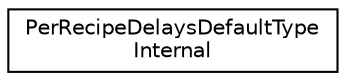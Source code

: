 digraph "Graphical Class Hierarchy"
{
 // LATEX_PDF_SIZE
  edge [fontname="Helvetica",fontsize="10",labelfontname="Helvetica",labelfontsize="10"];
  node [fontname="Helvetica",fontsize="10",shape=record];
  rankdir="LR";
  Node0 [label="PerRecipeDelaysDefaultType\lInternal",height=0.2,width=0.4,color="black", fillcolor="white", style="filled",URL="$structoperations__research_1_1scheduling_1_1rcpsp_1_1_per_recipe_delays_default_type_internal.html",tooltip=" "];
}
